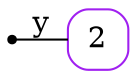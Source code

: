 digraph G {
  rankdir=LR;
  edge[arrowhead=none,arrowtail=none];
  node[fixedsize=true,shape=circle]
  size="9.201041666666667,5.219270833333334";
  labeldistance=0;
  nodesep=.175;
  ranksep=.175;

 nd1[shape=point];
   nd36[label="2",tooltip="nd36-ConstGraph",style=rounded,orientation=90,shape=square,width=.4,height=.4,color="purple"];

  nd1->nd36[label="y",tailport=e,headport=w];
}